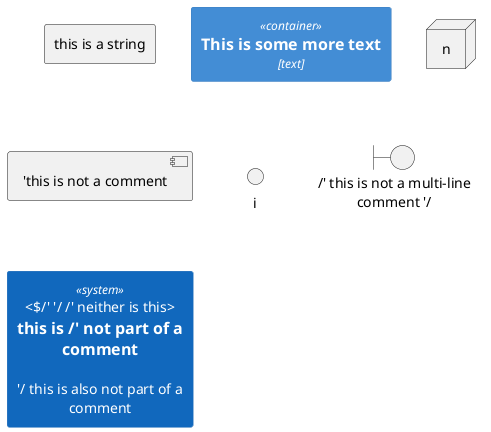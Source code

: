' 35 lines 10 code 13 comments 12 blanks
' plantuml line comments must start at the beginning of a line.
' plantuml block comments must either start on a newline or start and end on the same line as they start.
' strings cannot span multiple lines.
' single quotes are a valid string wrapper '', but not when they are the first non-whitespace characters on a line

' comment at start uml
@startuml

!include <C4/C4_Container>

'' this is also a comment

rectangle "this is a string" as r
/' this
is a multi-line
comment '/

/' this is also a multi-line comment '/
Container(C, "This is some more text", "text")

node n /' this is a multi-line comment at the end of a line '/

/' this is /' a valid '/ block comment '/

component "'this is not a comment"

/' this is a multi-line comment at the start of a line '/ interface i

boundary "/' this is not a multi-line comment '/"

System(s, "this is /' not part of a comment", "'/ this is also not part of a comment", "/' '/ /' neither is this")

' comment after start uml
@enduml
